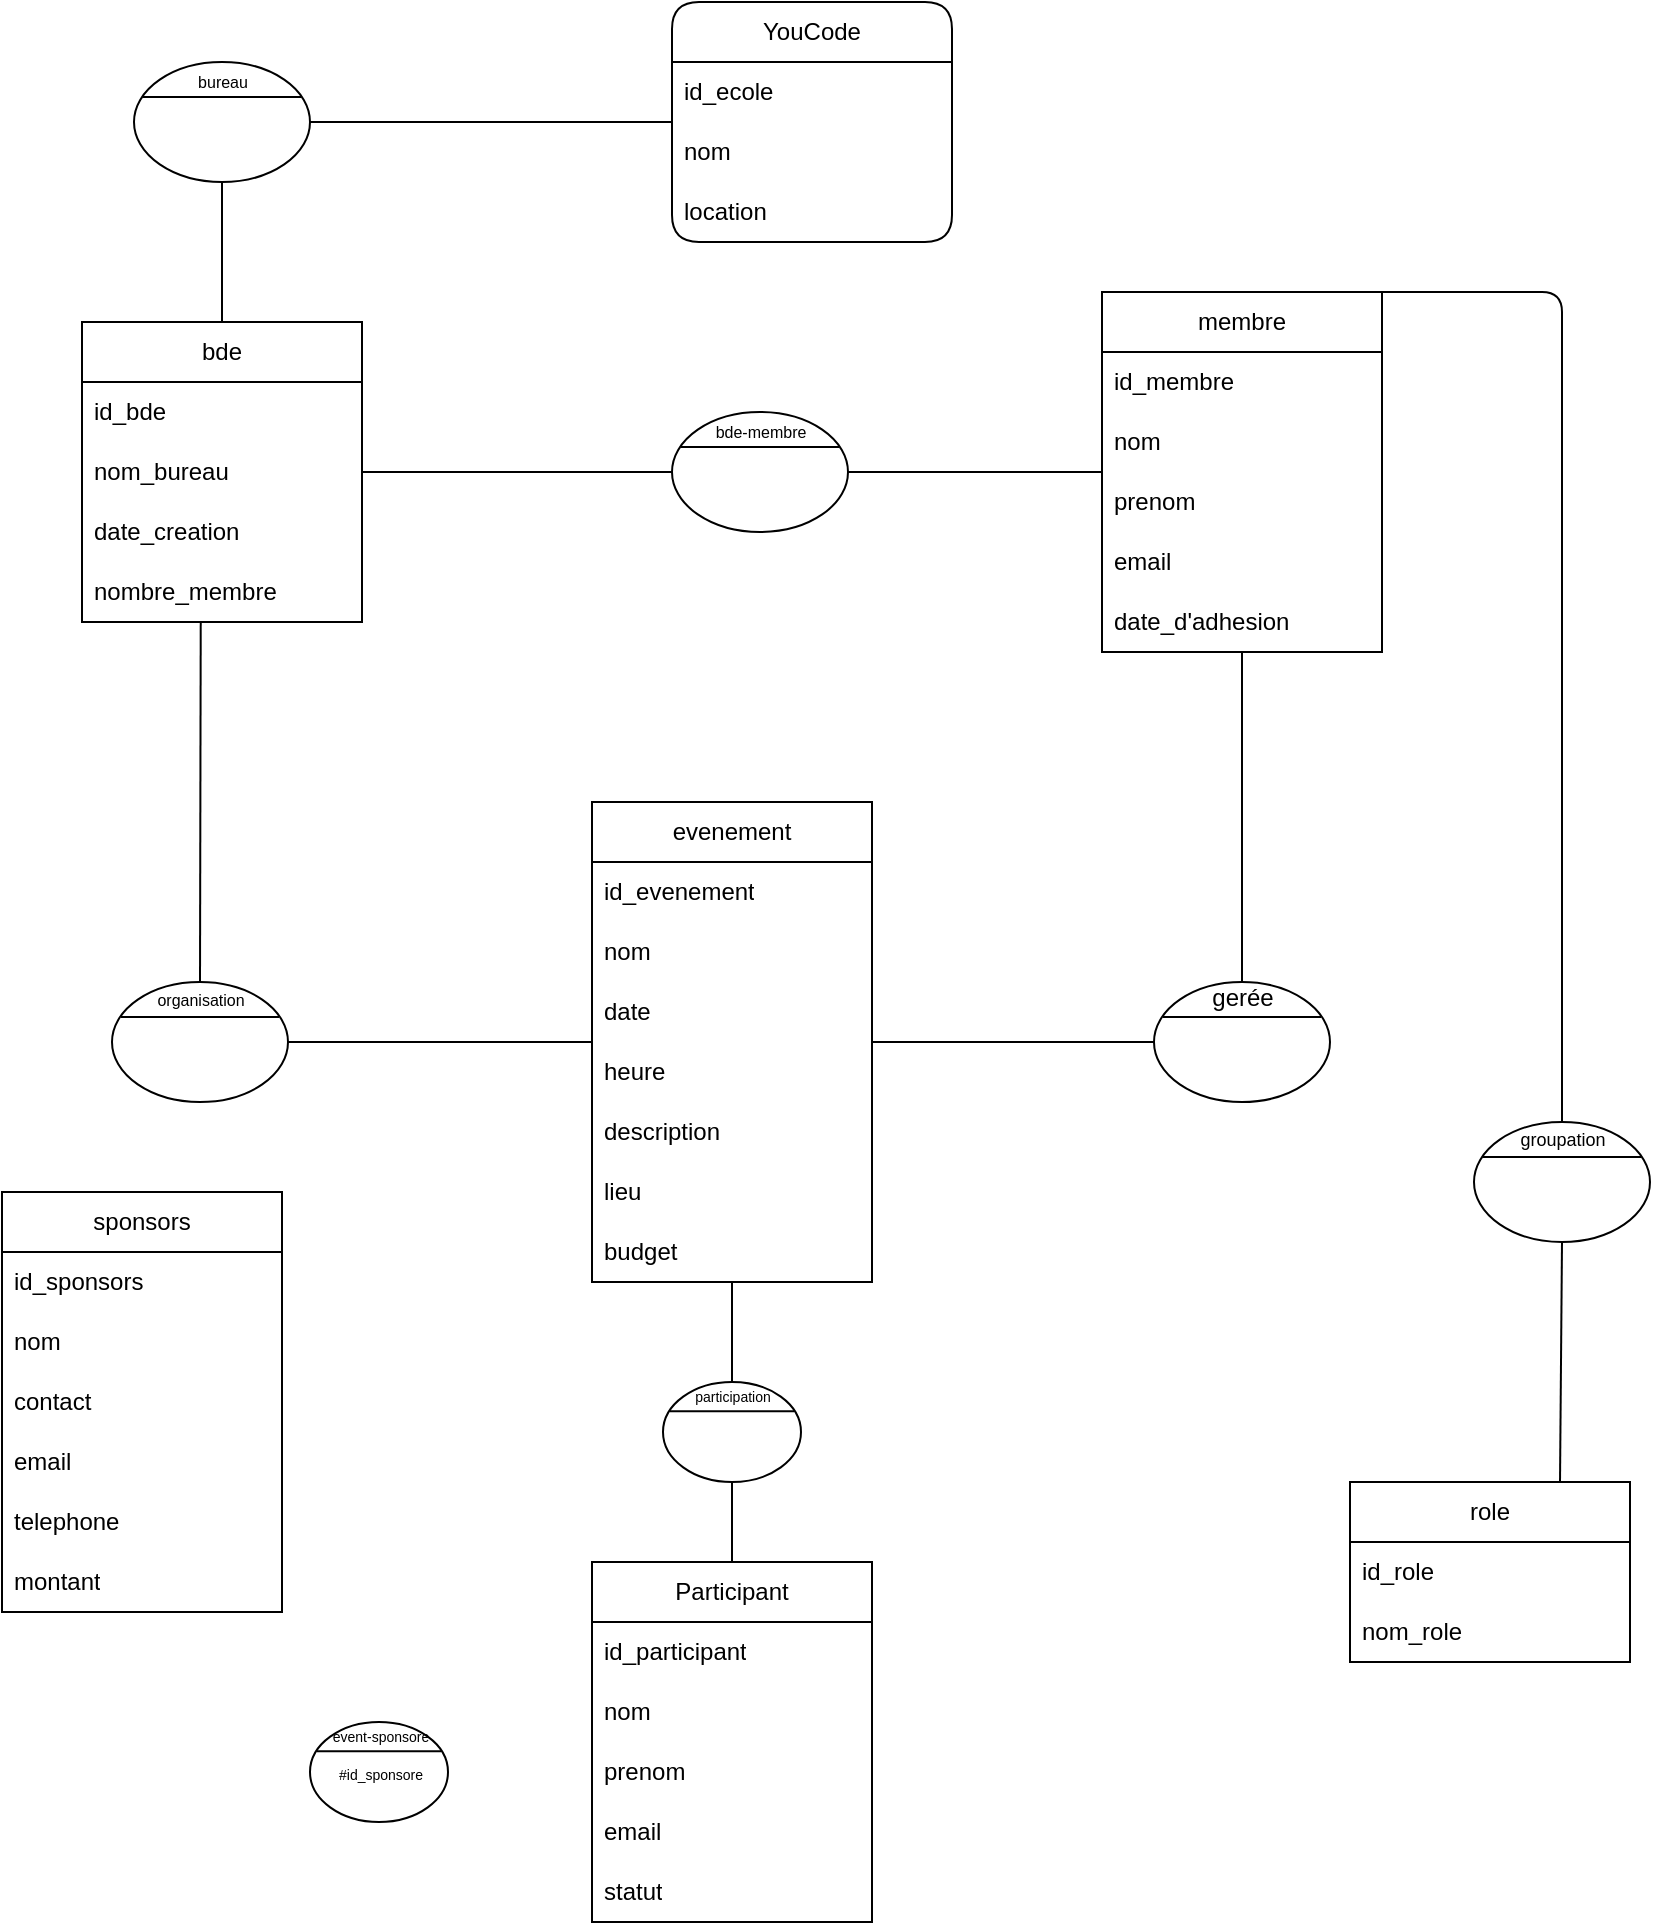 <mxfile>
    <diagram id="wtJELjBmSTu712p7Zvrd" name="Page-1">
        <mxGraphModel dx="518" dy="330" grid="1" gridSize="10" guides="1" tooltips="1" connect="1" arrows="1" fold="1" page="1" pageScale="1" pageWidth="850" pageHeight="1100" math="1" shadow="0">
            <root>
                <mxCell id="0"/>
                <mxCell id="1" parent="0"/>
                <mxCell id="6" value="YouCode" style="swimlane;fontStyle=0;childLayout=stackLayout;horizontal=1;startSize=30;horizontalStack=0;resizeParent=1;resizeParentMax=0;resizeLast=0;collapsible=1;marginBottom=0;whiteSpace=wrap;html=1;rounded=1;" vertex="1" parent="1">
                    <mxGeometry x="355" y="120" width="140" height="120" as="geometry"/>
                </mxCell>
                <mxCell id="7" value="id_ecole" style="text;strokeColor=none;fillColor=none;align=left;verticalAlign=middle;spacingLeft=4;spacingRight=4;overflow=hidden;points=[[0,0.5],[1,0.5]];portConstraint=eastwest;rotatable=0;whiteSpace=wrap;html=1;rounded=1;" vertex="1" parent="6">
                    <mxGeometry y="30" width="140" height="30" as="geometry"/>
                </mxCell>
                <mxCell id="8" value="nom" style="text;strokeColor=none;fillColor=none;align=left;verticalAlign=middle;spacingLeft=4;spacingRight=4;overflow=hidden;points=[[0,0.5],[1,0.5]];portConstraint=eastwest;rotatable=0;whiteSpace=wrap;html=1;rounded=1;" vertex="1" parent="6">
                    <mxGeometry y="60" width="140" height="30" as="geometry"/>
                </mxCell>
                <mxCell id="9" value="location" style="text;strokeColor=none;fillColor=none;align=left;verticalAlign=middle;spacingLeft=4;spacingRight=4;overflow=hidden;points=[[0,0.5],[1,0.5]];portConstraint=eastwest;rotatable=0;whiteSpace=wrap;html=1;rounded=1;" vertex="1" parent="6">
                    <mxGeometry y="90" width="140" height="30" as="geometry"/>
                </mxCell>
                <mxCell id="54" value="Participant" style="swimlane;fontStyle=0;childLayout=stackLayout;horizontal=1;startSize=30;horizontalStack=0;resizeParent=1;resizeParentMax=0;resizeLast=0;collapsible=1;marginBottom=0;whiteSpace=wrap;html=1;" vertex="1" parent="1">
                    <mxGeometry x="315" y="900" width="140" height="180" as="geometry"/>
                </mxCell>
                <mxCell id="55" value="id_participant" style="text;strokeColor=none;fillColor=none;align=left;verticalAlign=middle;spacingLeft=4;spacingRight=4;overflow=hidden;points=[[0,0.5],[1,0.5]];portConstraint=eastwest;rotatable=0;whiteSpace=wrap;html=1;" vertex="1" parent="54">
                    <mxGeometry y="30" width="140" height="30" as="geometry"/>
                </mxCell>
                <mxCell id="56" value="nom" style="text;strokeColor=none;fillColor=none;align=left;verticalAlign=middle;spacingLeft=4;spacingRight=4;overflow=hidden;points=[[0,0.5],[1,0.5]];portConstraint=eastwest;rotatable=0;whiteSpace=wrap;html=1;" vertex="1" parent="54">
                    <mxGeometry y="60" width="140" height="30" as="geometry"/>
                </mxCell>
                <mxCell id="57" value="prenom" style="text;strokeColor=none;fillColor=none;align=left;verticalAlign=middle;spacingLeft=4;spacingRight=4;overflow=hidden;points=[[0,0.5],[1,0.5]];portConstraint=eastwest;rotatable=0;whiteSpace=wrap;html=1;" vertex="1" parent="54">
                    <mxGeometry y="90" width="140" height="30" as="geometry"/>
                </mxCell>
                <mxCell id="58" value="email" style="text;strokeColor=none;fillColor=none;align=left;verticalAlign=middle;spacingLeft=4;spacingRight=4;overflow=hidden;points=[[0,0.5],[1,0.5]];portConstraint=eastwest;rotatable=0;whiteSpace=wrap;html=1;" vertex="1" parent="54">
                    <mxGeometry y="120" width="140" height="30" as="geometry"/>
                </mxCell>
                <mxCell id="59" value="statut" style="text;strokeColor=none;fillColor=none;align=left;verticalAlign=middle;spacingLeft=4;spacingRight=4;overflow=hidden;points=[[0,0.5],[1,0.5]];portConstraint=eastwest;rotatable=0;whiteSpace=wrap;html=1;" vertex="1" parent="54">
                    <mxGeometry y="150" width="140" height="30" as="geometry"/>
                </mxCell>
                <mxCell id="64" value="bde" style="swimlane;fontStyle=0;childLayout=stackLayout;horizontal=1;startSize=30;horizontalStack=0;resizeParent=1;resizeParentMax=0;resizeLast=0;collapsible=1;marginBottom=0;whiteSpace=wrap;html=1;" vertex="1" parent="1">
                    <mxGeometry x="60" y="280" width="140" height="150" as="geometry"/>
                </mxCell>
                <mxCell id="65" value="id_bde" style="text;strokeColor=none;fillColor=none;align=left;verticalAlign=middle;spacingLeft=4;spacingRight=4;overflow=hidden;points=[[0,0.5],[1,0.5]];portConstraint=eastwest;rotatable=0;whiteSpace=wrap;html=1;" vertex="1" parent="64">
                    <mxGeometry y="30" width="140" height="30" as="geometry"/>
                </mxCell>
                <mxCell id="66" value="nom_bureau" style="text;strokeColor=none;fillColor=none;align=left;verticalAlign=middle;spacingLeft=4;spacingRight=4;overflow=hidden;points=[[0,0.5],[1,0.5]];portConstraint=eastwest;rotatable=0;whiteSpace=wrap;html=1;" vertex="1" parent="64">
                    <mxGeometry y="60" width="140" height="30" as="geometry"/>
                </mxCell>
                <mxCell id="67" value="date_creation" style="text;strokeColor=none;fillColor=none;align=left;verticalAlign=middle;spacingLeft=4;spacingRight=4;overflow=hidden;points=[[0,0.5],[1,0.5]];portConstraint=eastwest;rotatable=0;whiteSpace=wrap;html=1;" vertex="1" parent="64">
                    <mxGeometry y="90" width="140" height="30" as="geometry"/>
                </mxCell>
                <mxCell id="68" value="nombre_membre" style="text;strokeColor=none;fillColor=none;align=left;verticalAlign=middle;spacingLeft=4;spacingRight=4;overflow=hidden;points=[[0,0.5],[1,0.5]];portConstraint=eastwest;rotatable=0;whiteSpace=wrap;html=1;" vertex="1" parent="64">
                    <mxGeometry y="120" width="140" height="30" as="geometry"/>
                </mxCell>
                <mxCell id="70" value="membre" style="swimlane;fontStyle=0;childLayout=stackLayout;horizontal=1;startSize=30;horizontalStack=0;resizeParent=1;resizeParentMax=0;resizeLast=0;collapsible=1;marginBottom=0;whiteSpace=wrap;html=1;" vertex="1" parent="1">
                    <mxGeometry x="570" y="265" width="140" height="180" as="geometry"/>
                </mxCell>
                <mxCell id="71" value="id_membre" style="text;strokeColor=none;fillColor=none;align=left;verticalAlign=middle;spacingLeft=4;spacingRight=4;overflow=hidden;points=[[0,0.5],[1,0.5]];portConstraint=eastwest;rotatable=0;whiteSpace=wrap;html=1;" vertex="1" parent="70">
                    <mxGeometry y="30" width="140" height="30" as="geometry"/>
                </mxCell>
                <mxCell id="72" value="nom" style="text;strokeColor=none;fillColor=none;align=left;verticalAlign=middle;spacingLeft=4;spacingRight=4;overflow=hidden;points=[[0,0.5],[1,0.5]];portConstraint=eastwest;rotatable=0;whiteSpace=wrap;html=1;" vertex="1" parent="70">
                    <mxGeometry y="60" width="140" height="30" as="geometry"/>
                </mxCell>
                <mxCell id="73" value="prenom" style="text;strokeColor=none;fillColor=none;align=left;verticalAlign=middle;spacingLeft=4;spacingRight=4;overflow=hidden;points=[[0,0.5],[1,0.5]];portConstraint=eastwest;rotatable=0;whiteSpace=wrap;html=1;" vertex="1" parent="70">
                    <mxGeometry y="90" width="140" height="30" as="geometry"/>
                </mxCell>
                <mxCell id="74" value="email" style="text;strokeColor=none;fillColor=none;align=left;verticalAlign=middle;spacingLeft=4;spacingRight=4;overflow=hidden;points=[[0,0.5],[1,0.5]];portConstraint=eastwest;rotatable=0;whiteSpace=wrap;html=1;" vertex="1" parent="70">
                    <mxGeometry y="120" width="140" height="30" as="geometry"/>
                </mxCell>
                <mxCell id="76" value="date_d'adhesion" style="text;strokeColor=none;fillColor=none;align=left;verticalAlign=middle;spacingLeft=4;spacingRight=4;overflow=hidden;points=[[0,0.5],[1,0.5]];portConstraint=eastwest;rotatable=0;whiteSpace=wrap;html=1;" vertex="1" parent="70">
                    <mxGeometry y="150" width="140" height="30" as="geometry"/>
                </mxCell>
                <mxCell id="77" value="role" style="swimlane;fontStyle=0;childLayout=stackLayout;horizontal=1;startSize=30;horizontalStack=0;resizeParent=1;resizeParentMax=0;resizeLast=0;collapsible=1;marginBottom=0;whiteSpace=wrap;html=1;" vertex="1" parent="1">
                    <mxGeometry x="694" y="860" width="140" height="90" as="geometry"/>
                </mxCell>
                <mxCell id="78" value="id_role" style="text;strokeColor=none;fillColor=none;align=left;verticalAlign=middle;spacingLeft=4;spacingRight=4;overflow=hidden;points=[[0,0.5],[1,0.5]];portConstraint=eastwest;rotatable=0;whiteSpace=wrap;html=1;" vertex="1" parent="77">
                    <mxGeometry y="30" width="140" height="30" as="geometry"/>
                </mxCell>
                <mxCell id="79" value="nom_role" style="text;strokeColor=none;fillColor=none;align=left;verticalAlign=middle;spacingLeft=4;spacingRight=4;overflow=hidden;points=[[0,0.5],[1,0.5]];portConstraint=eastwest;rotatable=0;whiteSpace=wrap;html=1;" vertex="1" parent="77">
                    <mxGeometry y="60" width="140" height="30" as="geometry"/>
                </mxCell>
                <mxCell id="83" value="evenement" style="swimlane;fontStyle=0;childLayout=stackLayout;horizontal=1;startSize=30;horizontalStack=0;resizeParent=1;resizeParentMax=0;resizeLast=0;collapsible=1;marginBottom=0;whiteSpace=wrap;html=1;" vertex="1" parent="1">
                    <mxGeometry x="315" y="520" width="140" height="240" as="geometry"/>
                </mxCell>
                <mxCell id="84" value="id_evenement" style="text;strokeColor=none;fillColor=none;align=left;verticalAlign=middle;spacingLeft=4;spacingRight=4;overflow=hidden;points=[[0,0.5],[1,0.5]];portConstraint=eastwest;rotatable=0;whiteSpace=wrap;html=1;" vertex="1" parent="83">
                    <mxGeometry y="30" width="140" height="30" as="geometry"/>
                </mxCell>
                <mxCell id="85" value="nom" style="text;strokeColor=none;fillColor=none;align=left;verticalAlign=middle;spacingLeft=4;spacingRight=4;overflow=hidden;points=[[0,0.5],[1,0.5]];portConstraint=eastwest;rotatable=0;whiteSpace=wrap;html=1;" vertex="1" parent="83">
                    <mxGeometry y="60" width="140" height="30" as="geometry"/>
                </mxCell>
                <mxCell id="86" value="date" style="text;strokeColor=none;fillColor=none;align=left;verticalAlign=middle;spacingLeft=4;spacingRight=4;overflow=hidden;points=[[0,0.5],[1,0.5]];portConstraint=eastwest;rotatable=0;whiteSpace=wrap;html=1;" vertex="1" parent="83">
                    <mxGeometry y="90" width="140" height="30" as="geometry"/>
                </mxCell>
                <mxCell id="87" value="heure" style="text;strokeColor=none;fillColor=none;align=left;verticalAlign=middle;spacingLeft=4;spacingRight=4;overflow=hidden;points=[[0,0.5],[1,0.5]];portConstraint=eastwest;rotatable=0;whiteSpace=wrap;html=1;" vertex="1" parent="83">
                    <mxGeometry y="120" width="140" height="30" as="geometry"/>
                </mxCell>
                <mxCell id="88" value="description" style="text;strokeColor=none;fillColor=none;align=left;verticalAlign=middle;spacingLeft=4;spacingRight=4;overflow=hidden;points=[[0,0.5],[1,0.5]];portConstraint=eastwest;rotatable=0;whiteSpace=wrap;html=1;" vertex="1" parent="83">
                    <mxGeometry y="150" width="140" height="30" as="geometry"/>
                </mxCell>
                <mxCell id="89" value="lieu" style="text;strokeColor=none;fillColor=none;align=left;verticalAlign=middle;spacingLeft=4;spacingRight=4;overflow=hidden;points=[[0,0.5],[1,0.5]];portConstraint=eastwest;rotatable=0;whiteSpace=wrap;html=1;" vertex="1" parent="83">
                    <mxGeometry y="180" width="140" height="30" as="geometry"/>
                </mxCell>
                <mxCell id="90" value="budget" style="text;strokeColor=none;fillColor=none;align=left;verticalAlign=middle;spacingLeft=4;spacingRight=4;overflow=hidden;points=[[0,0.5],[1,0.5]];portConstraint=eastwest;rotatable=0;whiteSpace=wrap;html=1;" vertex="1" parent="83">
                    <mxGeometry y="210" width="140" height="30" as="geometry"/>
                </mxCell>
                <mxCell id="91" value="sponsors" style="swimlane;fontStyle=0;childLayout=stackLayout;horizontal=1;startSize=30;horizontalStack=0;resizeParent=1;resizeParentMax=0;resizeLast=0;collapsible=1;marginBottom=0;whiteSpace=wrap;html=1;" vertex="1" parent="1">
                    <mxGeometry x="20" y="715" width="140" height="210" as="geometry"/>
                </mxCell>
                <mxCell id="92" value="id_sponsors" style="text;strokeColor=none;fillColor=none;align=left;verticalAlign=middle;spacingLeft=4;spacingRight=4;overflow=hidden;points=[[0,0.5],[1,0.5]];portConstraint=eastwest;rotatable=0;whiteSpace=wrap;html=1;" vertex="1" parent="91">
                    <mxGeometry y="30" width="140" height="30" as="geometry"/>
                </mxCell>
                <mxCell id="93" value="nom" style="text;strokeColor=none;fillColor=none;align=left;verticalAlign=middle;spacingLeft=4;spacingRight=4;overflow=hidden;points=[[0,0.5],[1,0.5]];portConstraint=eastwest;rotatable=0;whiteSpace=wrap;html=1;" vertex="1" parent="91">
                    <mxGeometry y="60" width="140" height="30" as="geometry"/>
                </mxCell>
                <mxCell id="94" value="contact" style="text;strokeColor=none;fillColor=none;align=left;verticalAlign=middle;spacingLeft=4;spacingRight=4;overflow=hidden;points=[[0,0.5],[1,0.5]];portConstraint=eastwest;rotatable=0;whiteSpace=wrap;html=1;" vertex="1" parent="91">
                    <mxGeometry y="90" width="140" height="30" as="geometry"/>
                </mxCell>
                <mxCell id="95" value="email" style="text;strokeColor=none;fillColor=none;align=left;verticalAlign=middle;spacingLeft=4;spacingRight=4;overflow=hidden;points=[[0,0.5],[1,0.5]];portConstraint=eastwest;rotatable=0;whiteSpace=wrap;html=1;" vertex="1" parent="91">
                    <mxGeometry y="120" width="140" height="30" as="geometry"/>
                </mxCell>
                <mxCell id="96" value="telephone" style="text;strokeColor=none;fillColor=none;align=left;verticalAlign=middle;spacingLeft=4;spacingRight=4;overflow=hidden;points=[[0,0.5],[1,0.5]];portConstraint=eastwest;rotatable=0;whiteSpace=wrap;html=1;" vertex="1" parent="91">
                    <mxGeometry y="150" width="140" height="30" as="geometry"/>
                </mxCell>
                <mxCell id="97" value="montant" style="text;strokeColor=none;fillColor=none;align=left;verticalAlign=middle;spacingLeft=4;spacingRight=4;overflow=hidden;points=[[0,0.5],[1,0.5]];portConstraint=eastwest;rotatable=0;whiteSpace=wrap;html=1;" vertex="1" parent="91">
                    <mxGeometry y="180" width="140" height="30" as="geometry"/>
                </mxCell>
                <mxCell id="121" value="" style="endArrow=none;html=1;exitX=0.5;exitY=0;exitDx=0;exitDy=0;" edge="1" parent="1" source="124">
                    <mxGeometry width="50" height="50" relative="1" as="geometry">
                        <mxPoint x="120" y="560" as="sourcePoint"/>
                        <mxPoint x="119.366" y="430" as="targetPoint"/>
                    </mxGeometry>
                </mxCell>
                <mxCell id="123" value="" style="shape=ellipse;container=1;horizontal=1;horizontalStack=0;resizeParent=1;resizeParentMax=0;resizeLast=0;html=1;dashed=0;collapsible=0;" vertex="1" parent="1">
                    <mxGeometry x="75" y="610" width="88" height="60" as="geometry"/>
                </mxCell>
                <mxCell id="124" value="organisation" style="html=1;strokeColor=none;fillColor=none;align=center;verticalAlign=middle;rotatable=0;fontSize=8;" vertex="1" parent="123">
                    <mxGeometry y="1" width="88.0" height="15" as="geometry"/>
                </mxCell>
                <mxCell id="125" value="" style="line;strokeWidth=1;fillColor=none;rotatable=0;labelPosition=right;points=[];portConstraint=eastwest;dashed=0;resizeWidth=1;" vertex="1" parent="123">
                    <mxGeometry x="4.4" y="15" width="79.2" height="5" as="geometry"/>
                </mxCell>
                <mxCell id="129" value="" style="endArrow=none;html=1;exitX=1;exitY=0.5;exitDx=0;exitDy=0;labelBackgroundColor=#4D494B;" edge="1" parent="1" source="123" target="83">
                    <mxGeometry width="50" height="50" relative="1" as="geometry">
                        <mxPoint x="310" y="540" as="sourcePoint"/>
                        <mxPoint x="360" y="490" as="targetPoint"/>
                    </mxGeometry>
                </mxCell>
                <mxCell id="130" value="" style="shape=ellipse;container=1;horizontal=1;horizontalStack=0;resizeParent=1;resizeParentMax=0;resizeLast=0;html=1;dashed=0;collapsible=0;" vertex="1" parent="1">
                    <mxGeometry x="596" y="610" width="88" height="60" as="geometry"/>
                </mxCell>
                <mxCell id="131" value="gerée" style="html=1;strokeColor=none;fillColor=none;align=center;verticalAlign=middle;rotatable=0;" vertex="1" parent="130">
                    <mxGeometry width="88.0" height="15" as="geometry"/>
                </mxCell>
                <mxCell id="132" value="" style="line;strokeWidth=1;fillColor=none;rotatable=0;labelPosition=right;points=[];portConstraint=eastwest;dashed=0;resizeWidth=1;" vertex="1" parent="130">
                    <mxGeometry x="4.4" y="15" width="79.2" height="5" as="geometry"/>
                </mxCell>
                <mxCell id="133" value="" style="endArrow=none;html=1;exitX=0;exitY=0.5;exitDx=0;exitDy=0;" edge="1" source="130" parent="1" target="83">
                    <mxGeometry width="50" height="50" relative="1" as="geometry">
                        <mxPoint x="772.5" y="640" as="sourcePoint"/>
                        <mxPoint x="742.5" y="740" as="targetPoint"/>
                    </mxGeometry>
                </mxCell>
                <mxCell id="134" value="" style="endArrow=none;html=1;exitX=0.5;exitY=0;exitDx=0;exitDy=0;" edge="1" source="131" parent="1" target="76">
                    <mxGeometry width="50" height="50" relative="1" as="geometry">
                        <mxPoint x="582.5" y="660" as="sourcePoint"/>
                        <mxPoint x="581.866" y="530" as="targetPoint"/>
                    </mxGeometry>
                </mxCell>
                <mxCell id="140" value="" style="shape=ellipse;container=1;horizontal=1;horizontalStack=0;resizeParent=1;resizeParentMax=0;resizeLast=0;html=1;dashed=0;collapsible=0;" vertex="1" parent="1">
                    <mxGeometry x="355" y="325" width="88" height="60" as="geometry"/>
                </mxCell>
                <mxCell id="141" value="bde-membre" style="html=1;strokeColor=none;fillColor=none;align=center;verticalAlign=middle;rotatable=0;fontSize=8;" vertex="1" parent="140">
                    <mxGeometry y="2" width="88.0" height="15" as="geometry"/>
                </mxCell>
                <mxCell id="142" value="" style="line;strokeWidth=1;fillColor=none;rotatable=0;labelPosition=right;points=[];portConstraint=eastwest;dashed=0;resizeWidth=1;" vertex="1" parent="140">
                    <mxGeometry x="4.4" y="15" width="79.2" height="5" as="geometry"/>
                </mxCell>
                <mxCell id="143" value="" style="endArrow=none;html=1;labelBackgroundColor=#4D494B;fontSize=8;exitX=1;exitY=0.5;exitDx=0;exitDy=0;entryX=0;entryY=0.5;entryDx=0;entryDy=0;" edge="1" parent="1" source="66" target="140">
                    <mxGeometry width="50" height="50" relative="1" as="geometry">
                        <mxPoint x="250" y="340" as="sourcePoint"/>
                        <mxPoint x="300" y="290" as="targetPoint"/>
                    </mxGeometry>
                </mxCell>
                <mxCell id="144" value="" style="endArrow=none;html=1;labelBackgroundColor=#4D494B;fontSize=8;exitX=1;exitY=0.5;exitDx=0;exitDy=0;" edge="1" parent="1" source="140" target="70">
                    <mxGeometry width="50" height="50" relative="1" as="geometry">
                        <mxPoint x="360.0" y="420" as="sourcePoint"/>
                        <mxPoint x="515.0" y="420" as="targetPoint"/>
                    </mxGeometry>
                </mxCell>
                <mxCell id="145" value="" style="shape=ellipse;container=1;horizontal=1;horizontalStack=0;resizeParent=1;resizeParentMax=0;resizeLast=0;html=1;dashed=0;collapsible=0;" vertex="1" parent="1">
                    <mxGeometry x="86" y="150" width="88" height="60" as="geometry"/>
                </mxCell>
                <mxCell id="146" value="bureau" style="html=1;strokeColor=none;fillColor=none;align=center;verticalAlign=middle;rotatable=0;fontSize=8;" vertex="1" parent="145">
                    <mxGeometry y="2" width="88.0" height="15" as="geometry"/>
                </mxCell>
                <mxCell id="147" value="" style="line;strokeWidth=1;fillColor=none;rotatable=0;labelPosition=right;points=[];portConstraint=eastwest;dashed=0;resizeWidth=1;" vertex="1" parent="145">
                    <mxGeometry x="4.4" y="15" width="79.2" height="5" as="geometry"/>
                </mxCell>
                <mxCell id="148" value="" style="endArrow=none;html=1;labelBackgroundColor=#4D494B;fontSize=8;exitX=1;exitY=0.5;exitDx=0;exitDy=0;" edge="1" parent="1" source="145" target="6">
                    <mxGeometry width="50" height="50" relative="1" as="geometry">
                        <mxPoint x="163.0" y="220" as="sourcePoint"/>
                        <mxPoint x="318.0" y="220" as="targetPoint"/>
                    </mxGeometry>
                </mxCell>
                <mxCell id="149" value="" style="endArrow=none;html=1;labelBackgroundColor=#4D494B;fontSize=8;exitX=0.5;exitY=1;exitDx=0;exitDy=0;entryX=0.5;entryY=0;entryDx=0;entryDy=0;" edge="1" parent="1" source="145" target="64">
                    <mxGeometry width="50" height="50" relative="1" as="geometry">
                        <mxPoint x="195.0" y="240" as="sourcePoint"/>
                        <mxPoint x="350.0" y="240" as="targetPoint"/>
                    </mxGeometry>
                </mxCell>
                <mxCell id="150" value="" style="shape=ellipse;container=1;horizontal=1;horizontalStack=0;resizeParent=1;resizeParentMax=0;resizeLast=0;html=1;dashed=0;collapsible=0;" vertex="1" parent="1">
                    <mxGeometry x="756" y="680" width="88" height="60" as="geometry"/>
                </mxCell>
                <mxCell id="151" value="&lt;font style=&quot;font-size: 9px;&quot;&gt;groupation&lt;/font&gt;" style="html=1;strokeColor=none;fillColor=none;align=center;verticalAlign=middle;rotatable=0;fontSize=9;" vertex="1" parent="150">
                    <mxGeometry y="1" width="88.0" height="15" as="geometry"/>
                </mxCell>
                <mxCell id="152" value="" style="line;strokeWidth=1;fillColor=none;rotatable=0;labelPosition=right;points=[];portConstraint=eastwest;dashed=0;resizeWidth=1;" vertex="1" parent="150">
                    <mxGeometry x="4.4" y="15" width="79.2" height="5" as="geometry"/>
                </mxCell>
                <mxCell id="153" value="" style="endArrow=none;html=1;exitX=0.5;exitY=0;exitDx=0;exitDy=0;entryX=1;entryY=0;entryDx=0;entryDy=0;" edge="1" parent="1" source="150" target="70">
                    <mxGeometry width="50" height="50" relative="1" as="geometry">
                        <mxPoint x="841" y="609.05" as="sourcePoint"/>
                        <mxPoint x="700" y="609.05" as="targetPoint"/>
                        <Array as="points">
                            <mxPoint x="800" y="265"/>
                        </Array>
                    </mxGeometry>
                </mxCell>
                <mxCell id="157" value="" style="endArrow=none;html=1;exitX=0.75;exitY=0;exitDx=0;exitDy=0;entryX=0.5;entryY=1;entryDx=0;entryDy=0;" edge="1" parent="1" source="77" target="150">
                    <mxGeometry width="50" height="50" relative="1" as="geometry">
                        <mxPoint x="731" y="790" as="sourcePoint"/>
                        <mxPoint x="590" y="790" as="targetPoint"/>
                    </mxGeometry>
                </mxCell>
                <mxCell id="158" value="" style="shape=ellipse;container=1;horizontal=1;horizontalStack=0;resizeParent=1;resizeParentMax=0;resizeLast=0;html=1;dashed=0;collapsible=0;" vertex="1" parent="1">
                    <mxGeometry x="350.5" y="810" width="69" height="50" as="geometry"/>
                </mxCell>
                <mxCell id="159" value="&lt;font style=&quot;font-size: 7px;&quot;&gt;participation&lt;/font&gt;" style="html=1;strokeColor=none;fillColor=none;align=center;verticalAlign=middle;rotatable=0;fontSize=9;" vertex="1" parent="158">
                    <mxGeometry y="0.833" width="69.0" height="12.5" as="geometry"/>
                </mxCell>
                <mxCell id="160" value="" style="line;strokeWidth=1;fillColor=none;rotatable=0;labelPosition=right;points=[];portConstraint=eastwest;dashed=0;resizeWidth=1;" vertex="1" parent="158">
                    <mxGeometry x="3.45" y="12.5" width="62.1" height="4.167" as="geometry"/>
                </mxCell>
                <mxCell id="161" value="" style="endArrow=none;html=1;exitX=0.5;exitY=0;exitDx=0;exitDy=0;" edge="1" parent="1" source="158" target="83">
                    <mxGeometry width="50" height="50" relative="1" as="geometry">
                        <mxPoint x="382.5" y="810.0" as="sourcePoint"/>
                        <mxPoint x="386" y="760" as="targetPoint"/>
                    </mxGeometry>
                </mxCell>
                <mxCell id="162" value="" style="endArrow=none;html=1;exitX=0.5;exitY=0;exitDx=0;exitDy=0;entryX=0.5;entryY=1;entryDx=0;entryDy=0;" edge="1" parent="1" source="54" target="158">
                    <mxGeometry width="50" height="50" relative="1" as="geometry">
                        <mxPoint x="470" y="890" as="sourcePoint"/>
                        <mxPoint x="470" y="840" as="targetPoint"/>
                    </mxGeometry>
                </mxCell>
                <mxCell id="163" value="&lt;font style=&quot;font-size: 7px;&quot;&gt;#&lt;font style=&quot;font-size: 7px;&quot;&gt;id_sponsore&lt;/font&gt;&lt;/font&gt;" style="shape=ellipse;container=1;horizontal=1;horizontalStack=0;resizeParent=1;resizeParentMax=0;resizeLast=0;html=1;dashed=0;collapsible=0;" vertex="1" parent="1">
                    <mxGeometry x="174" y="980" width="69" height="50" as="geometry"/>
                </mxCell>
                <mxCell id="164" value="&lt;font style=&quot;font-size: 7px;&quot;&gt;event-sponsore&lt;/font&gt;" style="html=1;strokeColor=none;fillColor=none;align=center;verticalAlign=middle;rotatable=0;fontSize=9;" vertex="1" parent="163">
                    <mxGeometry y="0.833" width="69.0" height="12.5" as="geometry"/>
                </mxCell>
                <mxCell id="165" value="" style="line;strokeWidth=1;fillColor=none;rotatable=0;labelPosition=right;points=[];portConstraint=eastwest;dashed=0;resizeWidth=1;" vertex="1" parent="163">
                    <mxGeometry x="3.45" y="12.5" width="62.1" height="4.167" as="geometry"/>
                </mxCell>
            </root>
        </mxGraphModel>
    </diagram>
</mxfile>